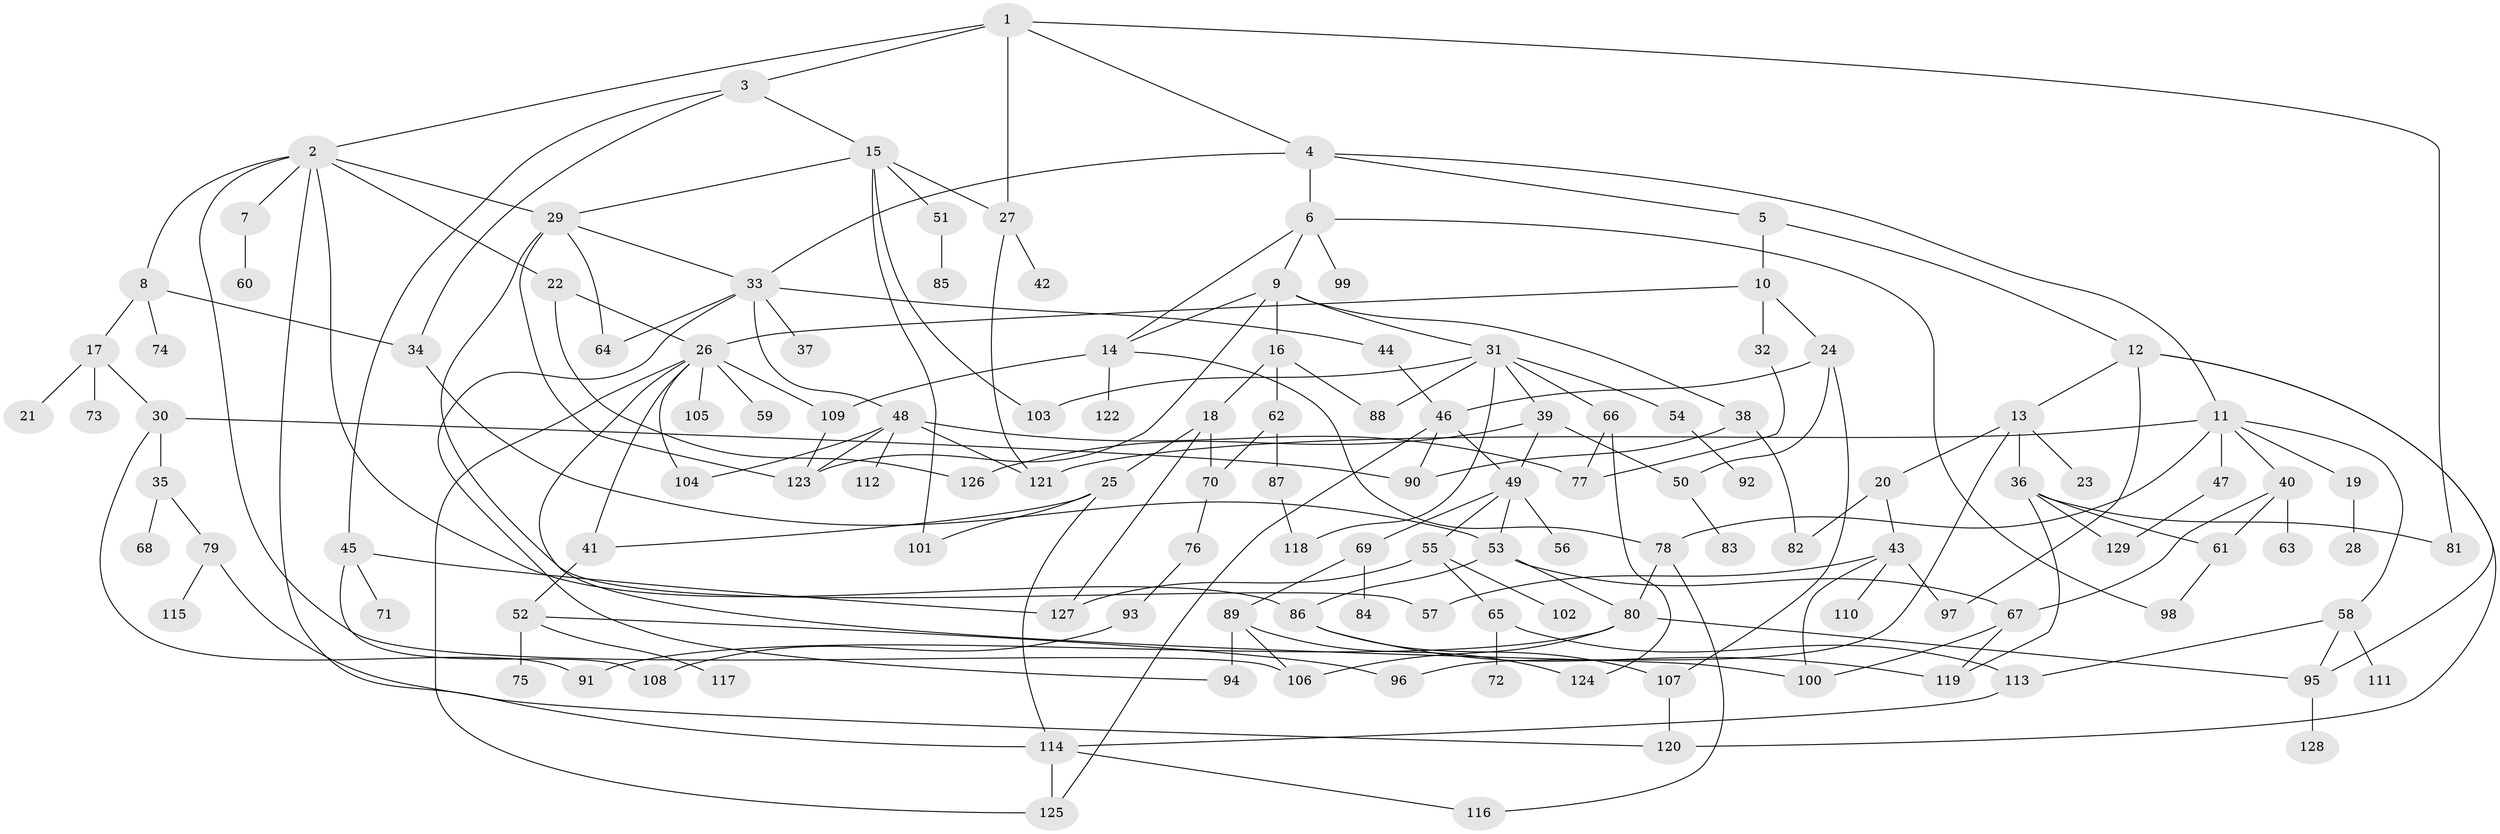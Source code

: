 // coarse degree distribution, {4: 0.11764705882352941, 1: 0.43137254901960786, 2: 0.13725490196078433, 3: 0.0392156862745098, 8: 0.0784313725490196, 6: 0.0392156862745098, 7: 0.0392156862745098, 13: 0.0196078431372549, 5: 0.058823529411764705, 9: 0.0392156862745098}
// Generated by graph-tools (version 1.1) at 2025/45/03/04/25 21:45:55]
// undirected, 129 vertices, 192 edges
graph export_dot {
graph [start="1"]
  node [color=gray90,style=filled];
  1;
  2;
  3;
  4;
  5;
  6;
  7;
  8;
  9;
  10;
  11;
  12;
  13;
  14;
  15;
  16;
  17;
  18;
  19;
  20;
  21;
  22;
  23;
  24;
  25;
  26;
  27;
  28;
  29;
  30;
  31;
  32;
  33;
  34;
  35;
  36;
  37;
  38;
  39;
  40;
  41;
  42;
  43;
  44;
  45;
  46;
  47;
  48;
  49;
  50;
  51;
  52;
  53;
  54;
  55;
  56;
  57;
  58;
  59;
  60;
  61;
  62;
  63;
  64;
  65;
  66;
  67;
  68;
  69;
  70;
  71;
  72;
  73;
  74;
  75;
  76;
  77;
  78;
  79;
  80;
  81;
  82;
  83;
  84;
  85;
  86;
  87;
  88;
  89;
  90;
  91;
  92;
  93;
  94;
  95;
  96;
  97;
  98;
  99;
  100;
  101;
  102;
  103;
  104;
  105;
  106;
  107;
  108;
  109;
  110;
  111;
  112;
  113;
  114;
  115;
  116;
  117;
  118;
  119;
  120;
  121;
  122;
  123;
  124;
  125;
  126;
  127;
  128;
  129;
  1 -- 2;
  1 -- 3;
  1 -- 4;
  1 -- 27;
  1 -- 81;
  2 -- 7;
  2 -- 8;
  2 -- 22;
  2 -- 86;
  2 -- 114;
  2 -- 29;
  2 -- 106;
  3 -- 15;
  3 -- 34;
  3 -- 45;
  4 -- 5;
  4 -- 6;
  4 -- 11;
  4 -- 33;
  5 -- 10;
  5 -- 12;
  6 -- 9;
  6 -- 99;
  6 -- 14;
  6 -- 98;
  7 -- 60;
  8 -- 17;
  8 -- 74;
  8 -- 34;
  9 -- 14;
  9 -- 16;
  9 -- 31;
  9 -- 38;
  9 -- 123;
  10 -- 24;
  10 -- 32;
  10 -- 26;
  11 -- 19;
  11 -- 40;
  11 -- 47;
  11 -- 58;
  11 -- 78;
  11 -- 121;
  12 -- 13;
  12 -- 97;
  12 -- 120;
  12 -- 95;
  13 -- 20;
  13 -- 23;
  13 -- 36;
  13 -- 96;
  14 -- 122;
  14 -- 109;
  14 -- 78;
  15 -- 29;
  15 -- 51;
  15 -- 103;
  15 -- 27;
  15 -- 101;
  16 -- 18;
  16 -- 62;
  16 -- 88;
  17 -- 21;
  17 -- 30;
  17 -- 73;
  18 -- 25;
  18 -- 70;
  18 -- 127;
  19 -- 28;
  20 -- 43;
  20 -- 82;
  22 -- 26;
  22 -- 126;
  24 -- 46;
  24 -- 107;
  24 -- 50;
  25 -- 101;
  25 -- 41;
  25 -- 114;
  26 -- 41;
  26 -- 59;
  26 -- 105;
  26 -- 109;
  26 -- 125;
  26 -- 100;
  26 -- 104;
  27 -- 42;
  27 -- 121;
  29 -- 57;
  29 -- 64;
  29 -- 123;
  29 -- 33;
  30 -- 35;
  30 -- 91;
  30 -- 90;
  31 -- 39;
  31 -- 54;
  31 -- 66;
  31 -- 118;
  31 -- 103;
  31 -- 88;
  32 -- 77;
  33 -- 37;
  33 -- 44;
  33 -- 48;
  33 -- 64;
  33 -- 94;
  34 -- 53;
  35 -- 68;
  35 -- 79;
  36 -- 81;
  36 -- 129;
  36 -- 61;
  36 -- 119;
  38 -- 82;
  38 -- 90;
  39 -- 49;
  39 -- 50;
  39 -- 126;
  40 -- 61;
  40 -- 63;
  40 -- 67;
  41 -- 52;
  43 -- 57;
  43 -- 100;
  43 -- 110;
  43 -- 97;
  44 -- 46;
  45 -- 71;
  45 -- 108;
  45 -- 127;
  46 -- 125;
  46 -- 90;
  46 -- 49;
  47 -- 129;
  48 -- 77;
  48 -- 104;
  48 -- 112;
  48 -- 121;
  48 -- 123;
  49 -- 53;
  49 -- 55;
  49 -- 56;
  49 -- 69;
  50 -- 83;
  51 -- 85;
  52 -- 75;
  52 -- 117;
  52 -- 96;
  53 -- 67;
  53 -- 80;
  53 -- 86;
  54 -- 92;
  55 -- 65;
  55 -- 102;
  55 -- 127;
  58 -- 111;
  58 -- 113;
  58 -- 95;
  61 -- 98;
  62 -- 87;
  62 -- 70;
  65 -- 72;
  65 -- 113;
  66 -- 124;
  66 -- 77;
  67 -- 119;
  67 -- 100;
  69 -- 84;
  69 -- 89;
  70 -- 76;
  76 -- 93;
  78 -- 80;
  78 -- 116;
  79 -- 115;
  79 -- 120;
  80 -- 95;
  80 -- 106;
  80 -- 91;
  86 -- 119;
  86 -- 107;
  87 -- 118;
  89 -- 94;
  89 -- 106;
  89 -- 124;
  93 -- 108;
  95 -- 128;
  107 -- 120;
  109 -- 123;
  113 -- 114;
  114 -- 116;
  114 -- 125;
}
